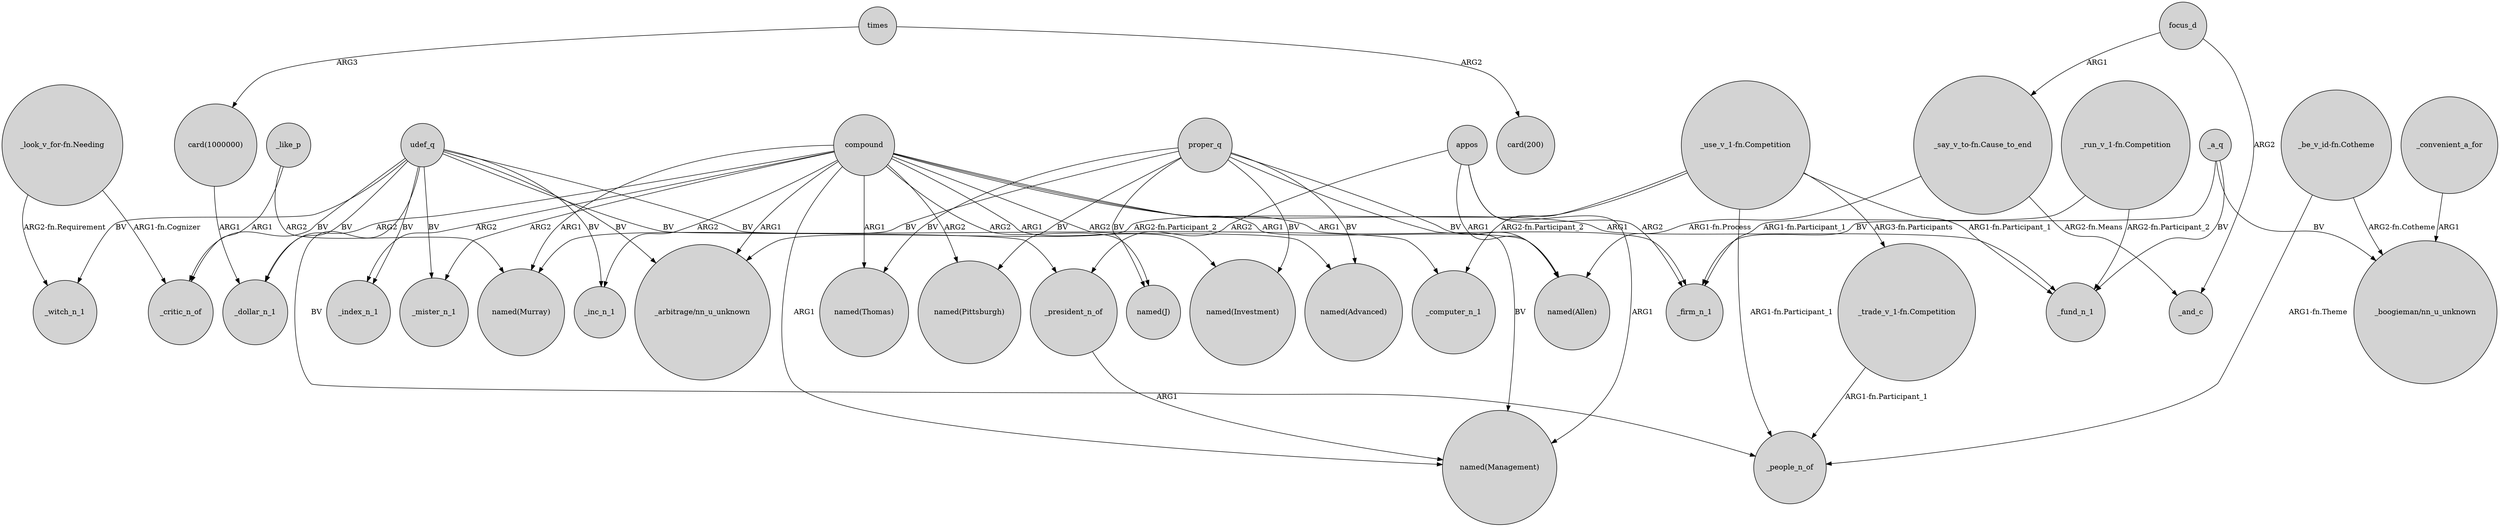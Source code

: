 digraph {
	node [shape=circle style=filled]
	udef_q -> _people_n_of [label=BV]
	appos -> _president_n_of [label=ARG2]
	"_be_v_id-fn.Cotheme" -> _people_n_of [label="ARG1-fn.Theme"]
	compound -> _mister_n_1 [label=ARG2]
	_like_p -> "named(Murray)" [label=ARG2]
	"_use_v_1-fn.Competition" -> _people_n_of [label="ARG1-fn.Participant_1"]
	"_use_v_1-fn.Competition" -> "_arbitrage/nn_u_unknown" [label="ARG2-fn.Participant_2"]
	"_say_v_to-fn.Cause_to_end" -> _and_c [label="ARG2-fn.Means"]
	_a_q -> _fund_n_1 [label=BV]
	"_look_v_for-fn.Needing" -> _witch_n_1 [label="ARG2-fn.Requirement"]
	compound -> "named(Thomas)" [label=ARG1]
	"_look_v_for-fn.Needing" -> _critic_n_of [label="ARG1-fn.Cognizer"]
	udef_q -> _witch_n_1 [label=BV]
	proper_q -> "named(Investment)" [label=BV]
	focus_d -> "_say_v_to-fn.Cause_to_end" [label=ARG1]
	"_run_v_1-fn.Competition" -> _fund_n_1 [label="ARG2-fn.Participant_2"]
	compound -> "named(Management)" [label=ARG1]
	proper_q -> "named(Thomas)" [label=BV]
	compound -> "named(Murray)" [label=ARG1]
	appos -> _firm_n_1 [label=ARG2]
	times -> "card(1000000)" [label=ARG3]
	udef_q -> _index_n_1 [label=BV]
	times -> "card(200)" [label=ARG2]
	"_run_v_1-fn.Competition" -> _firm_n_1 [label="ARG1-fn.Participant_1"]
	compound -> _dollar_n_1 [label=ARG2]
	"_use_v_1-fn.Competition" -> _computer_n_1 [label="ARG2-fn.Participant_2"]
	proper_q -> "named(Management)" [label=BV]
	udef_q -> _mister_n_1 [label=BV]
	compound -> "named(J)" [label=ARG2]
	"_use_v_1-fn.Competition" -> "_trade_v_1-fn.Competition" [label="ARG3-fn.Participants"]
	udef_q -> _inc_n_1 [label=BV]
	proper_q -> "named(Advanced)" [label=BV]
	compound -> _inc_n_1 [label=ARG2]
	"_trade_v_1-fn.Competition" -> _people_n_of [label="ARG1-fn.Participant_1"]
	compound -> "named(Allen)" [label=ARG1]
	compound -> "named(Advanced)" [label=ARG2]
	proper_q -> "named(Pittsburgh)" [label=BV]
	appos -> "named(Allen)" [label=ARG1]
	udef_q -> _computer_n_1 [label=BV]
	udef_q -> "_arbitrage/nn_u_unknown" [label=BV]
	"_be_v_id-fn.Cotheme" -> "_boogieman/nn_u_unknown" [label="ARG2-fn.Cotheme"]
	_convenient_a_for -> "_boogieman/nn_u_unknown" [label=ARG1]
	udef_q -> _dollar_n_1 [label=BV]
	"card(1000000)" -> _dollar_n_1 [label=ARG1]
	compound -> _index_n_1 [label=ARG2]
	compound -> "_arbitrage/nn_u_unknown" [label=ARG1]
	_a_q -> _firm_n_1 [label=BV]
	_like_p -> _critic_n_of [label=ARG1]
	_a_q -> "_boogieman/nn_u_unknown" [label=BV]
	"_say_v_to-fn.Cause_to_end" -> "named(Allen)" [label="ARG1-fn.Process"]
	compound -> _firm_n_1 [label=ARG1]
	compound -> "named(Pittsburgh)" [label=ARG2]
	proper_q -> "named(Allen)" [label=BV]
	"_use_v_1-fn.Competition" -> _fund_n_1 [label="ARG1-fn.Participant_1"]
	proper_q -> "named(Murray)" [label=BV]
	proper_q -> "named(J)" [label=BV]
	udef_q -> _president_n_of [label=BV]
	udef_q -> _critic_n_of [label=BV]
	appos -> "named(Management)" [label=ARG1]
	compound -> _fund_n_1 [label=ARG1]
	compound -> "named(Investment)" [label=ARG1]
	focus_d -> _and_c [label=ARG2]
	_president_n_of -> "named(Management)" [label=ARG1]
}
